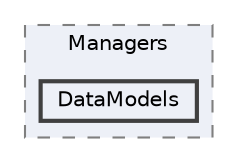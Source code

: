 digraph "LogicLayer/Managers/DataModels"
{
 // LATEX_PDF_SIZE
  bgcolor="transparent";
  edge [fontname=Helvetica,fontsize=10,labelfontname=Helvetica,labelfontsize=10];
  node [fontname=Helvetica,fontsize=10,shape=box,height=0.2,width=0.4];
  compound=true
  subgraph clusterdir_b5626ec80b45ec27b127aa488c53c0e9 {
    graph [ bgcolor="#edf0f7", pencolor="grey50", label="Managers", fontname=Helvetica,fontsize=10 style="filled,dashed", URL="dir_b5626ec80b45ec27b127aa488c53c0e9.html",tooltip=""]
  dir_3d59c6cc50cc797ef0aa66687d3aad33 [label="DataModels", fillcolor="#edf0f7", color="grey25", style="filled,bold", URL="dir_3d59c6cc50cc797ef0aa66687d3aad33.html",tooltip=""];
  }
}
